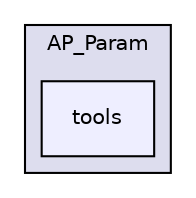 digraph "libraries/AP_Param/tools" {
  compound=true
  node [ fontsize="10", fontname="Helvetica"];
  edge [ labelfontsize="10", labelfontname="Helvetica"];
  subgraph clusterdir_200d929b8d5577e7f19dc05ce443c612 {
    graph [ bgcolor="#ddddee", pencolor="black", label="AP_Param" fontname="Helvetica", fontsize="10", URL="dir_200d929b8d5577e7f19dc05ce443c612.html"]
  dir_5fc01a56a593924c0a32f8f62f2e3b80 [shape=box, label="tools", style="filled", fillcolor="#eeeeff", pencolor="black", URL="dir_5fc01a56a593924c0a32f8f62f2e3b80.html"];
  }
}

